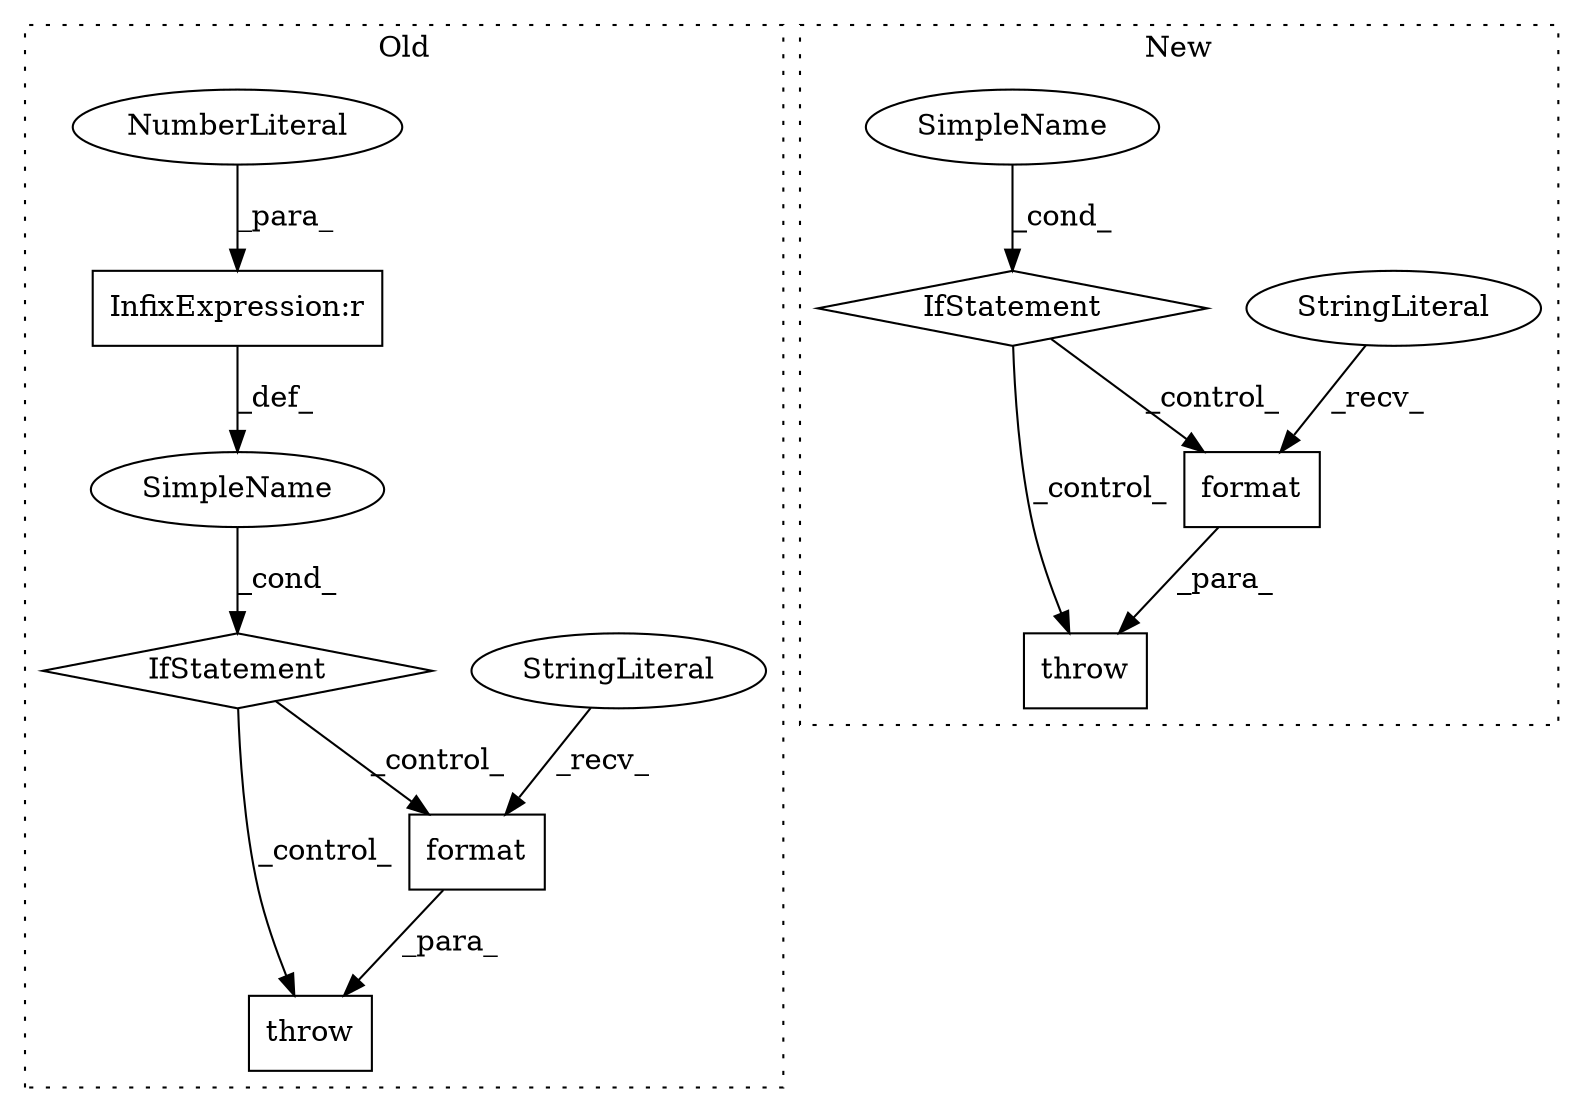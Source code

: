 digraph G {
subgraph cluster0 {
1 [label="format" a="32" s="3414,3432" l="7,1" shape="box"];
4 [label="StringLiteral" a="45" s="3373" l="40" shape="ellipse"];
5 [label="IfStatement" a="25" s="3329,3345" l="4,2" shape="diamond"];
6 [label="SimpleName" a="42" s="" l="" shape="ellipse"];
7 [label="InfixExpression:r" a="27" s="3340" l="4" shape="box"];
10 [label="throw" a="53" s="3357" l="6" shape="box"];
12 [label="NumberLiteral" a="34" s="3344" l="1" shape="ellipse"];
label = "Old";
style="dotted";
}
subgraph cluster1 {
2 [label="format" a="32" s="3430,3444" l="7,1" shape="box"];
3 [label="StringLiteral" a="45" s="3389" l="40" shape="ellipse"];
8 [label="IfStatement" a="25" s="3303,3358" l="4,2" shape="diamond"];
9 [label="SimpleName" a="42" s="" l="" shape="ellipse"];
11 [label="throw" a="53" s="3370" l="6" shape="box"];
label = "New";
style="dotted";
}
1 -> 10 [label="_para_"];
2 -> 11 [label="_para_"];
3 -> 2 [label="_recv_"];
4 -> 1 [label="_recv_"];
5 -> 1 [label="_control_"];
5 -> 10 [label="_control_"];
6 -> 5 [label="_cond_"];
7 -> 6 [label="_def_"];
8 -> 2 [label="_control_"];
8 -> 11 [label="_control_"];
9 -> 8 [label="_cond_"];
12 -> 7 [label="_para_"];
}
